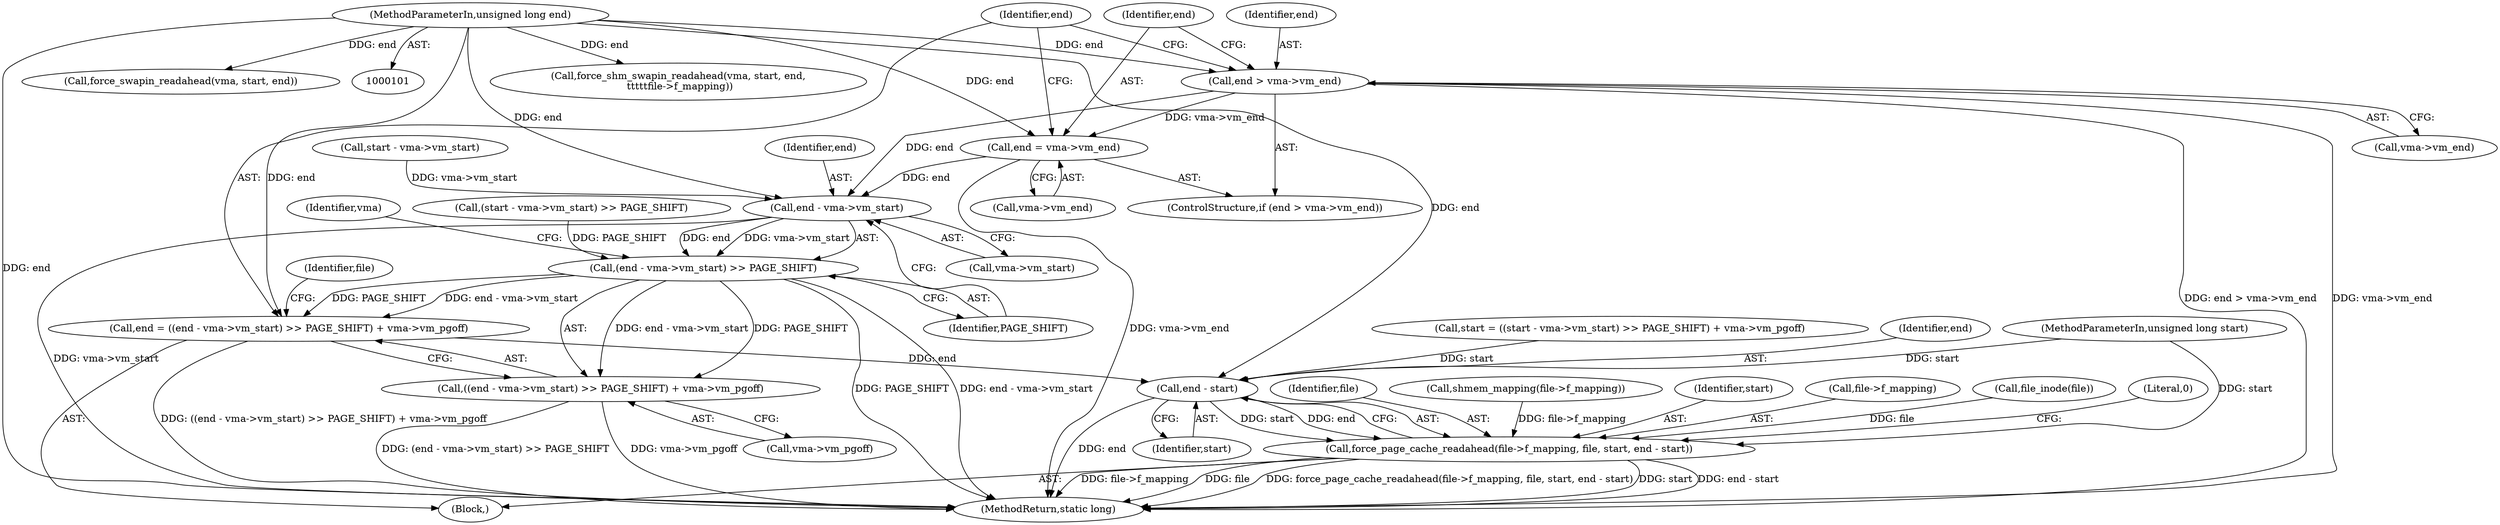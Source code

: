 digraph "0_linux_6ea8d958a2c95a1d514015d4e29ba21a8c0a1a91@pointer" {
"1000163" [label="(Call,end > vma->vm_end)"];
"1000105" [label="(MethodParameterIn,unsigned long end)"];
"1000168" [label="(Call,end = vma->vm_end)"];
"1000177" [label="(Call,end - vma->vm_start)"];
"1000176" [label="(Call,(end - vma->vm_start) >> PAGE_SHIFT)"];
"1000173" [label="(Call,end = ((end - vma->vm_start) >> PAGE_SHIFT) + vma->vm_pgoff)"];
"1000192" [label="(Call,end - start)"];
"1000186" [label="(Call,force_page_cache_readahead(file->f_mapping, file, start, end - start))"];
"1000175" [label="(Call,((end - vma->vm_start) >> PAGE_SHIFT) + vma->vm_pgoff)"];
"1000133" [label="(Call,force_shm_swapin_readahead(vma, start, end,\n \t\t\t\t\tfile->f_mapping))"];
"1000173" [label="(Call,end = ((end - vma->vm_start) >> PAGE_SHIFT) + vma->vm_pgoff)"];
"1000190" [label="(Identifier,file)"];
"1000177" [label="(Call,end - vma->vm_start)"];
"1000194" [label="(Identifier,start)"];
"1000192" [label="(Call,end - start)"];
"1000128" [label="(Call,shmem_mapping(file->f_mapping))"];
"1000168" [label="(Call,end = vma->vm_end)"];
"1000186" [label="(Call,force_page_cache_readahead(file->f_mapping, file, start, end - start))"];
"1000184" [label="(Identifier,vma)"];
"1000152" [label="(Call,(start - vma->vm_start) >> PAGE_SHIFT)"];
"1000164" [label="(Identifier,end)"];
"1000174" [label="(Identifier,end)"];
"1000182" [label="(Identifier,PAGE_SHIFT)"];
"1000191" [label="(Identifier,start)"];
"1000105" [label="(MethodParameterIn,unsigned long end)"];
"1000162" [label="(ControlStructure,if (end > vma->vm_end))"];
"1000187" [label="(Call,file->f_mapping)"];
"1000183" [label="(Call,vma->vm_pgoff)"];
"1000197" [label="(MethodReturn,static long)"];
"1000178" [label="(Identifier,end)"];
"1000144" [label="(Call,file_inode(file))"];
"1000176" [label="(Call,(end - vma->vm_start) >> PAGE_SHIFT)"];
"1000170" [label="(Call,vma->vm_end)"];
"1000121" [label="(Call,force_swapin_readahead(vma, start, end))"];
"1000106" [label="(Block,)"];
"1000175" [label="(Call,((end - vma->vm_start) >> PAGE_SHIFT) + vma->vm_pgoff)"];
"1000196" [label="(Literal,0)"];
"1000163" [label="(Call,end > vma->vm_end)"];
"1000153" [label="(Call,start - vma->vm_start)"];
"1000149" [label="(Call,start = ((start - vma->vm_start) >> PAGE_SHIFT) + vma->vm_pgoff)"];
"1000188" [label="(Identifier,file)"];
"1000179" [label="(Call,vma->vm_start)"];
"1000193" [label="(Identifier,end)"];
"1000104" [label="(MethodParameterIn,unsigned long start)"];
"1000169" [label="(Identifier,end)"];
"1000165" [label="(Call,vma->vm_end)"];
"1000163" -> "1000162"  [label="AST: "];
"1000163" -> "1000165"  [label="CFG: "];
"1000164" -> "1000163"  [label="AST: "];
"1000165" -> "1000163"  [label="AST: "];
"1000169" -> "1000163"  [label="CFG: "];
"1000174" -> "1000163"  [label="CFG: "];
"1000163" -> "1000197"  [label="DDG: end > vma->vm_end"];
"1000163" -> "1000197"  [label="DDG: vma->vm_end"];
"1000105" -> "1000163"  [label="DDG: end"];
"1000163" -> "1000168"  [label="DDG: vma->vm_end"];
"1000163" -> "1000177"  [label="DDG: end"];
"1000105" -> "1000101"  [label="AST: "];
"1000105" -> "1000197"  [label="DDG: end"];
"1000105" -> "1000121"  [label="DDG: end"];
"1000105" -> "1000133"  [label="DDG: end"];
"1000105" -> "1000168"  [label="DDG: end"];
"1000105" -> "1000173"  [label="DDG: end"];
"1000105" -> "1000177"  [label="DDG: end"];
"1000105" -> "1000192"  [label="DDG: end"];
"1000168" -> "1000162"  [label="AST: "];
"1000168" -> "1000170"  [label="CFG: "];
"1000169" -> "1000168"  [label="AST: "];
"1000170" -> "1000168"  [label="AST: "];
"1000174" -> "1000168"  [label="CFG: "];
"1000168" -> "1000197"  [label="DDG: vma->vm_end"];
"1000168" -> "1000177"  [label="DDG: end"];
"1000177" -> "1000176"  [label="AST: "];
"1000177" -> "1000179"  [label="CFG: "];
"1000178" -> "1000177"  [label="AST: "];
"1000179" -> "1000177"  [label="AST: "];
"1000182" -> "1000177"  [label="CFG: "];
"1000177" -> "1000197"  [label="DDG: vma->vm_start"];
"1000177" -> "1000176"  [label="DDG: end"];
"1000177" -> "1000176"  [label="DDG: vma->vm_start"];
"1000153" -> "1000177"  [label="DDG: vma->vm_start"];
"1000176" -> "1000175"  [label="AST: "];
"1000176" -> "1000182"  [label="CFG: "];
"1000182" -> "1000176"  [label="AST: "];
"1000184" -> "1000176"  [label="CFG: "];
"1000176" -> "1000197"  [label="DDG: PAGE_SHIFT"];
"1000176" -> "1000197"  [label="DDG: end - vma->vm_start"];
"1000176" -> "1000173"  [label="DDG: end - vma->vm_start"];
"1000176" -> "1000173"  [label="DDG: PAGE_SHIFT"];
"1000176" -> "1000175"  [label="DDG: end - vma->vm_start"];
"1000176" -> "1000175"  [label="DDG: PAGE_SHIFT"];
"1000152" -> "1000176"  [label="DDG: PAGE_SHIFT"];
"1000173" -> "1000106"  [label="AST: "];
"1000173" -> "1000175"  [label="CFG: "];
"1000174" -> "1000173"  [label="AST: "];
"1000175" -> "1000173"  [label="AST: "];
"1000188" -> "1000173"  [label="CFG: "];
"1000173" -> "1000197"  [label="DDG: ((end - vma->vm_start) >> PAGE_SHIFT) + vma->vm_pgoff"];
"1000173" -> "1000192"  [label="DDG: end"];
"1000192" -> "1000186"  [label="AST: "];
"1000192" -> "1000194"  [label="CFG: "];
"1000193" -> "1000192"  [label="AST: "];
"1000194" -> "1000192"  [label="AST: "];
"1000186" -> "1000192"  [label="CFG: "];
"1000192" -> "1000197"  [label="DDG: end"];
"1000192" -> "1000186"  [label="DDG: start"];
"1000192" -> "1000186"  [label="DDG: end"];
"1000149" -> "1000192"  [label="DDG: start"];
"1000104" -> "1000192"  [label="DDG: start"];
"1000186" -> "1000106"  [label="AST: "];
"1000187" -> "1000186"  [label="AST: "];
"1000190" -> "1000186"  [label="AST: "];
"1000191" -> "1000186"  [label="AST: "];
"1000196" -> "1000186"  [label="CFG: "];
"1000186" -> "1000197"  [label="DDG: file->f_mapping"];
"1000186" -> "1000197"  [label="DDG: file"];
"1000186" -> "1000197"  [label="DDG: force_page_cache_readahead(file->f_mapping, file, start, end - start)"];
"1000186" -> "1000197"  [label="DDG: start"];
"1000186" -> "1000197"  [label="DDG: end - start"];
"1000128" -> "1000186"  [label="DDG: file->f_mapping"];
"1000144" -> "1000186"  [label="DDG: file"];
"1000104" -> "1000186"  [label="DDG: start"];
"1000175" -> "1000183"  [label="CFG: "];
"1000183" -> "1000175"  [label="AST: "];
"1000175" -> "1000197"  [label="DDG: (end - vma->vm_start) >> PAGE_SHIFT"];
"1000175" -> "1000197"  [label="DDG: vma->vm_pgoff"];
}
